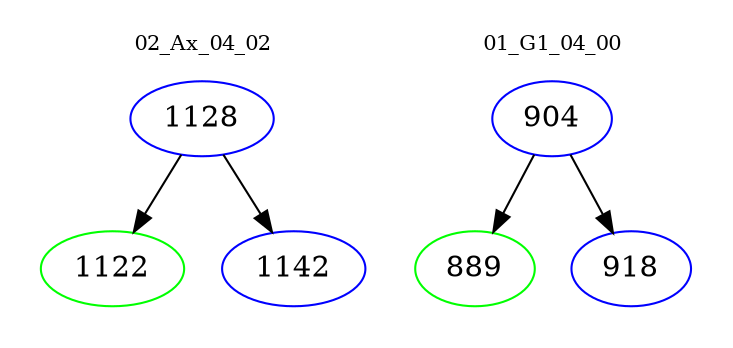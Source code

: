 digraph{
subgraph cluster_0 {
color = white
label = "02_Ax_04_02";
fontsize=10;
T0_1128 [label="1128", color="blue"]
T0_1128 -> T0_1122 [color="black"]
T0_1122 [label="1122", color="green"]
T0_1128 -> T0_1142 [color="black"]
T0_1142 [label="1142", color="blue"]
}
subgraph cluster_1 {
color = white
label = "01_G1_04_00";
fontsize=10;
T1_904 [label="904", color="blue"]
T1_904 -> T1_889 [color="black"]
T1_889 [label="889", color="green"]
T1_904 -> T1_918 [color="black"]
T1_918 [label="918", color="blue"]
}
}

